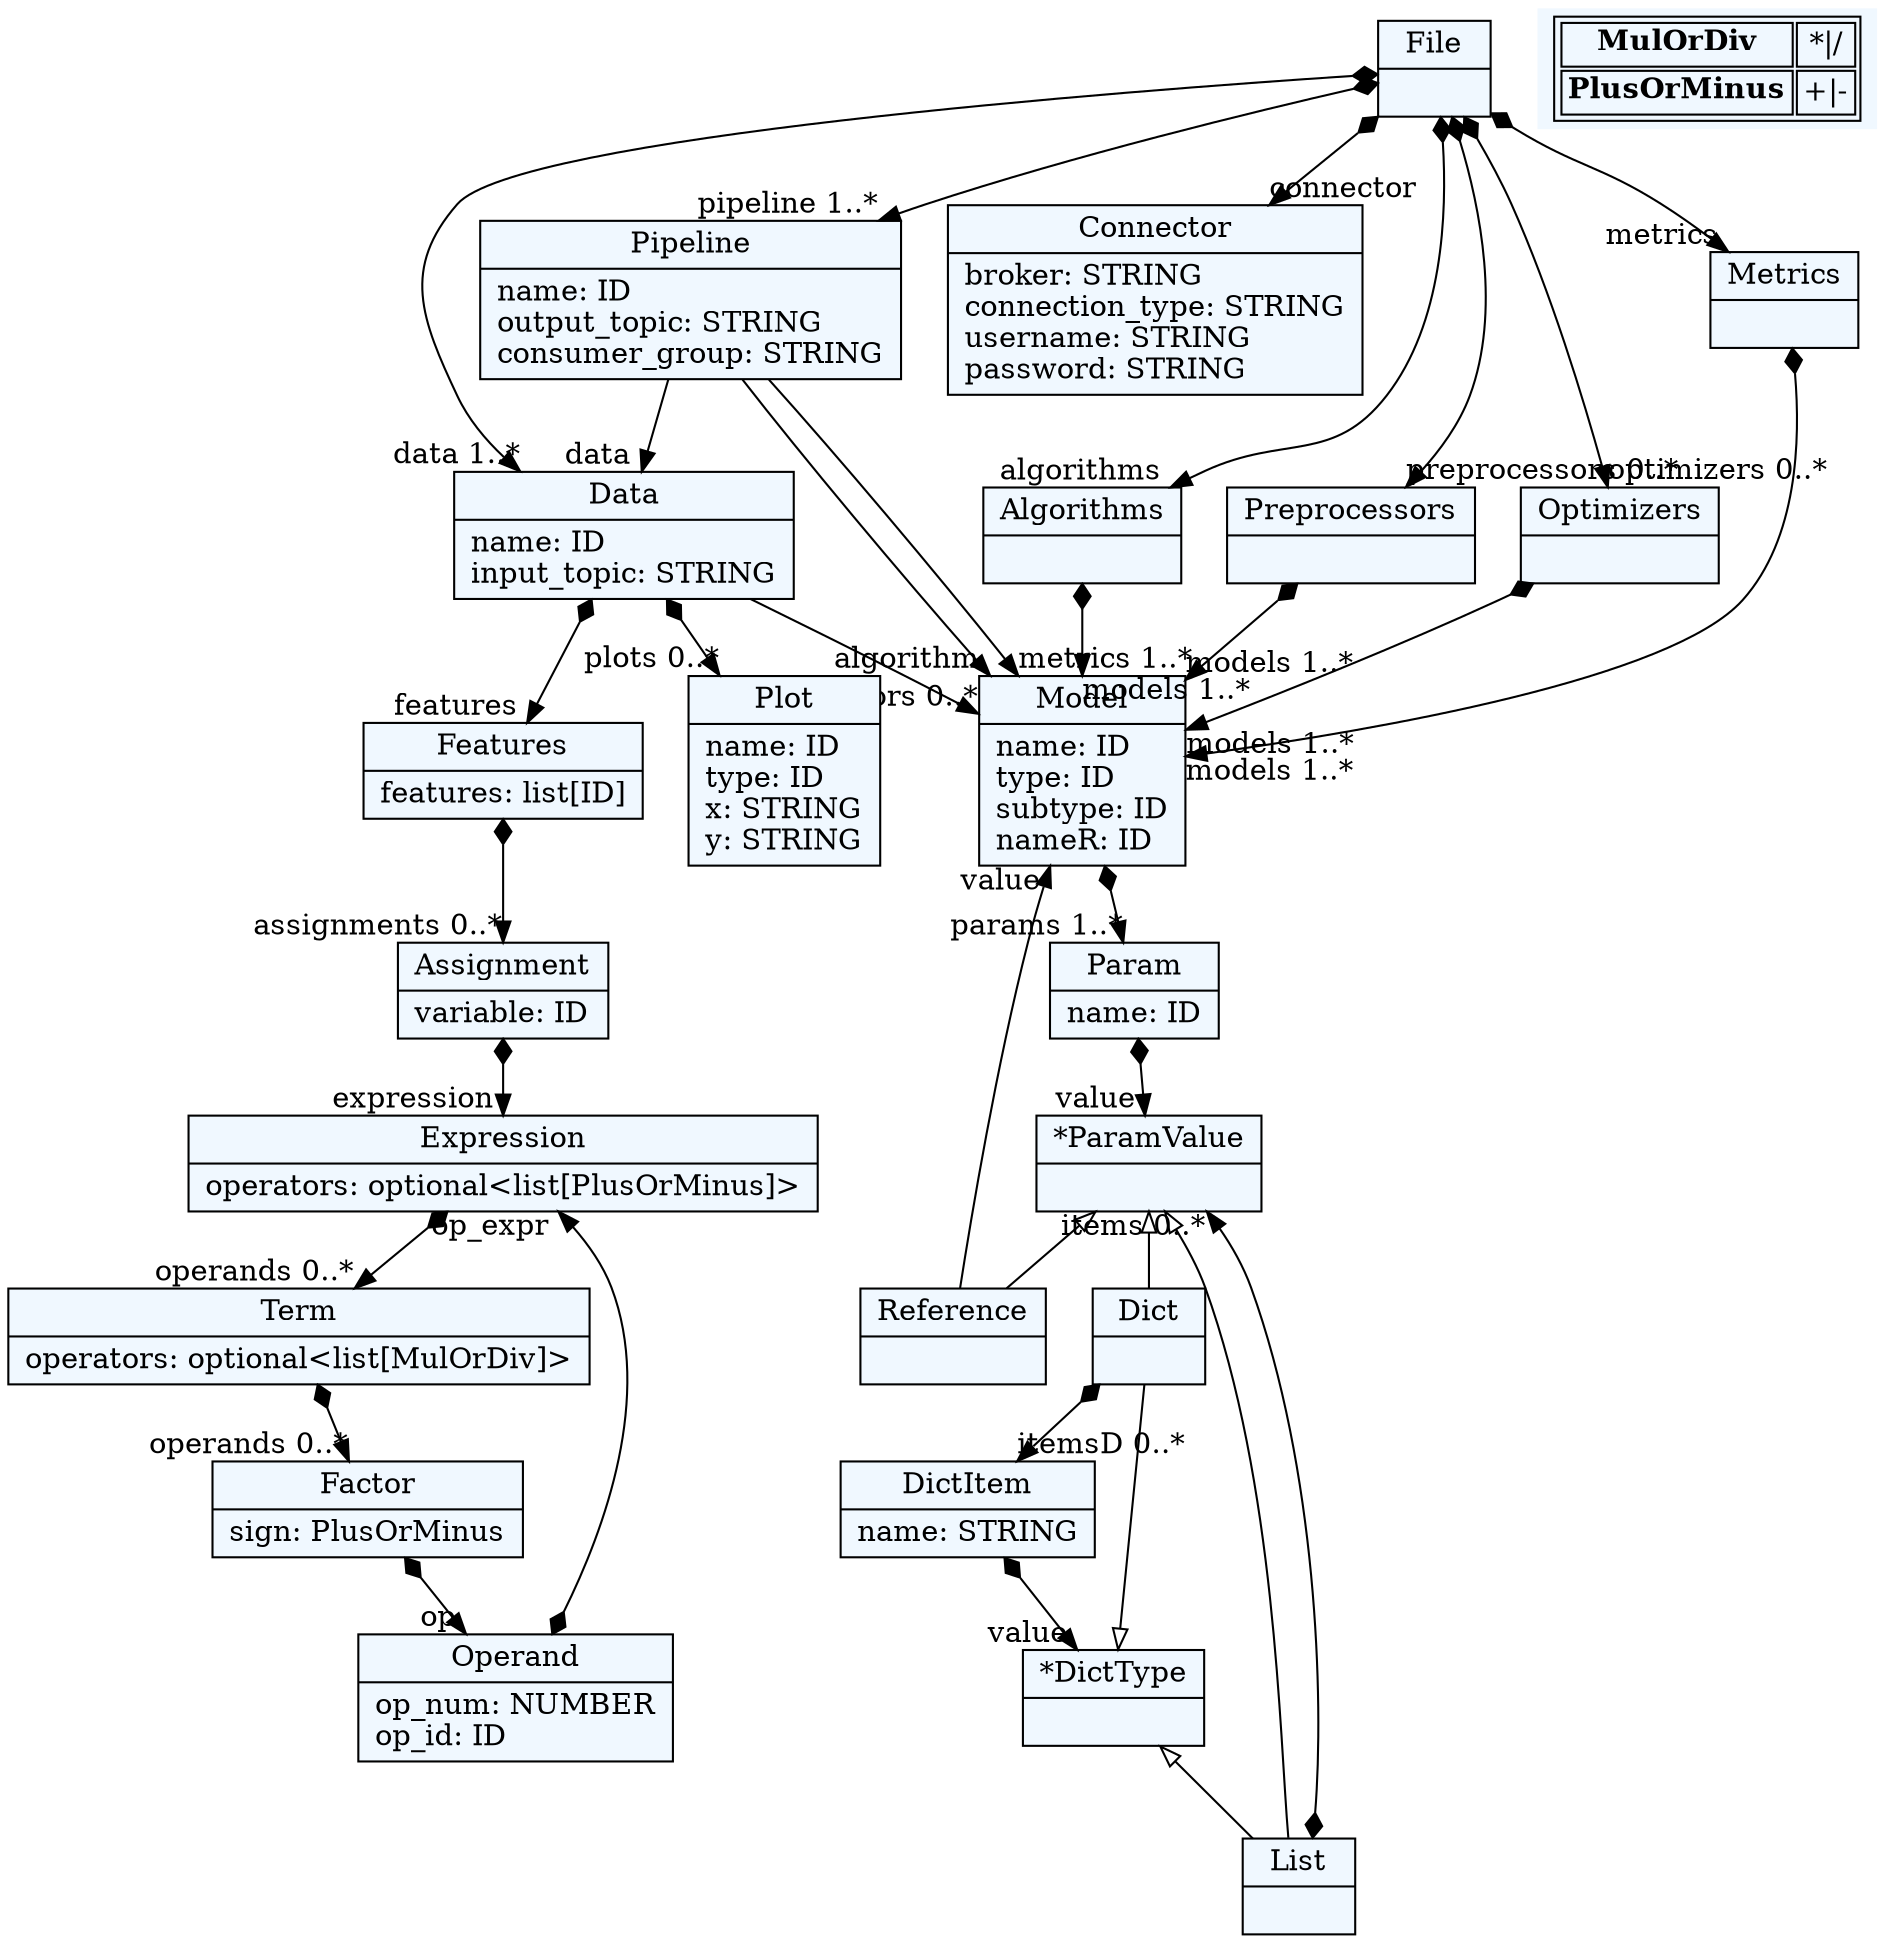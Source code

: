 
    digraph textX {
    fontname = "Bitstream Vera Sans"
    fontsize = 8
    node[
        shape=record,
        style=filled,
        fillcolor=aliceblue
    ]
    nodesep = 0.3
    edge[dir=black,arrowtail=empty]


1826590761392[ label="{File|}"]

1826590760384[ label="{Pipeline|name: ID\loutput_topic: STRING\lconsumer_group: STRING\l}"]

1826590767632[ label="{Data|name: ID\linput_topic: STRING\l}"]

1826590757360[ label="{Connector|broker: STRING\lconnection_type: STRING\lusername: STRING\lpassword: STRING\l}"]

1826590766720[ label="{Algorithms|}"]

1826590757552[ label="{Preprocessors|}"]

1826590846096[ label="{Optimizers|}"]

1826590839424[ label="{Metrics|}"]

1826590839952[ label="{Model|name: ID\ltype: ID\lsubtype: ID\lnameR: ID\l}"]

1826590849984[ label="{Param|name: ID\l}"]

1826590847872[ label="{List|}"]

1826590847440[ label="{*ParamValue|}"]

1826590846768[ label="{Dict|}"]

1826590847776[ label="{DictItem|name: STRING\l}"]

1826590847680[ label="{*DictType|}"]

1826590847824[ label="{Reference|}"]

1826590835728[ label="{Features|features: list[ID]\l}"]

1826590836400[ label="{Assignment|variable: ID\l}"]

1826590834768[ label="{Expression|operators: optional\<list[PlusOrMinus]\>\l}"]

1826590848112[ label="{Term|operators: optional\<list[MulOrDiv]\>\l}"]

1826590848784[ label="{Factor|sign: PlusOrMinus\l}"]

1826590849216[ label="{Operand|op_num: NUMBER\lop_id: ID\l}"]

1826590849312[ label="{Plot|name: ID\ltype: ID\lx: STRING\ly: STRING\l}"]



1826590761392 -> 1826590760384[arrowtail=diamond, dir=both, headlabel="pipeline 1..*"]
1826590761392 -> 1826590757360[arrowtail=diamond, dir=both, headlabel="connector "]
1826590761392 -> 1826590767632[arrowtail=diamond, dir=both, headlabel="data 1..*"]
1826590761392 -> 1826590757552[arrowtail=diamond, dir=both, headlabel="preprocessors 0..*"]
1826590761392 -> 1826590766720[arrowtail=diamond, dir=both, headlabel="algorithms "]
1826590761392 -> 1826590846096[arrowtail=diamond, dir=both, headlabel="optimizers 0..*"]
1826590761392 -> 1826590839424[arrowtail=diamond, dir=both, headlabel="metrics "]
1826590760384 -> 1826590767632[headlabel="data "]
1826590760384 -> 1826590839952[headlabel="algorithm "]
1826590760384 -> 1826590839952[headlabel="metrics 1..*"]
1826590767632 -> 1826590835728[arrowtail=diamond, dir=both, headlabel="features "]
1826590767632 -> 1826590839952[headlabel="preprocessors 0..*"]
1826590767632 -> 1826590849312[arrowtail=diamond, dir=both, headlabel="plots 0..*"]
1826590766720 -> 1826590839952[arrowtail=diamond, dir=both, headlabel="models 1..*"]
1826590757552 -> 1826590839952[arrowtail=diamond, dir=both, headlabel="models 1..*"]
1826590846096 -> 1826590839952[arrowtail=diamond, dir=both, headlabel="models 1..*"]
1826590839424 -> 1826590839952[arrowtail=diamond, dir=both, headlabel="models 1..*"]
1826590839952 -> 1826590849984[arrowtail=diamond, dir=both, headlabel="params 1..*"]
1826590849984 -> 1826590847440[arrowtail=diamond, dir=both, headlabel="value "]
1826590847872 -> 1826590847440[arrowtail=diamond, dir=both, headlabel="items 0..*"]
1826590847440 -> 1826590847824 [dir=back]
1826590847440 -> 1826590847872 [dir=back]
1826590847440 -> 1826590846768 [dir=back]
1826590846768 -> 1826590847776[arrowtail=diamond, dir=both, headlabel="itemsD 0..*"]
1826590847776 -> 1826590847680[arrowtail=diamond, dir=both, headlabel="value "]
1826590847680 -> 1826590846768 [dir=back]
1826590847680 -> 1826590847872 [dir=back]
1826590847824 -> 1826590839952[headlabel="value "]
1826590835728 -> 1826590836400[arrowtail=diamond, dir=both, headlabel="assignments 0..*"]
1826590836400 -> 1826590834768[arrowtail=diamond, dir=both, headlabel="expression "]
1826590834768 -> 1826590848112[arrowtail=diamond, dir=both, headlabel="operands 0..*"]
1826590848112 -> 1826590848784[arrowtail=diamond, dir=both, headlabel="operands 0..*"]
1826590848784 -> 1826590849216[arrowtail=diamond, dir=both, headlabel="op "]
1826590849216 -> 1826590834768[arrowtail=diamond, dir=both, headlabel="op_expr "]
match_rules [ shape=plaintext, label=< <table>
	<tr>
		<td><b>MulOrDiv</b></td><td>*|/</td>
	</tr>
	<tr>
		<td><b>PlusOrMinus</b></td><td>+|-</td>
	</tr>
</table> >]


}
